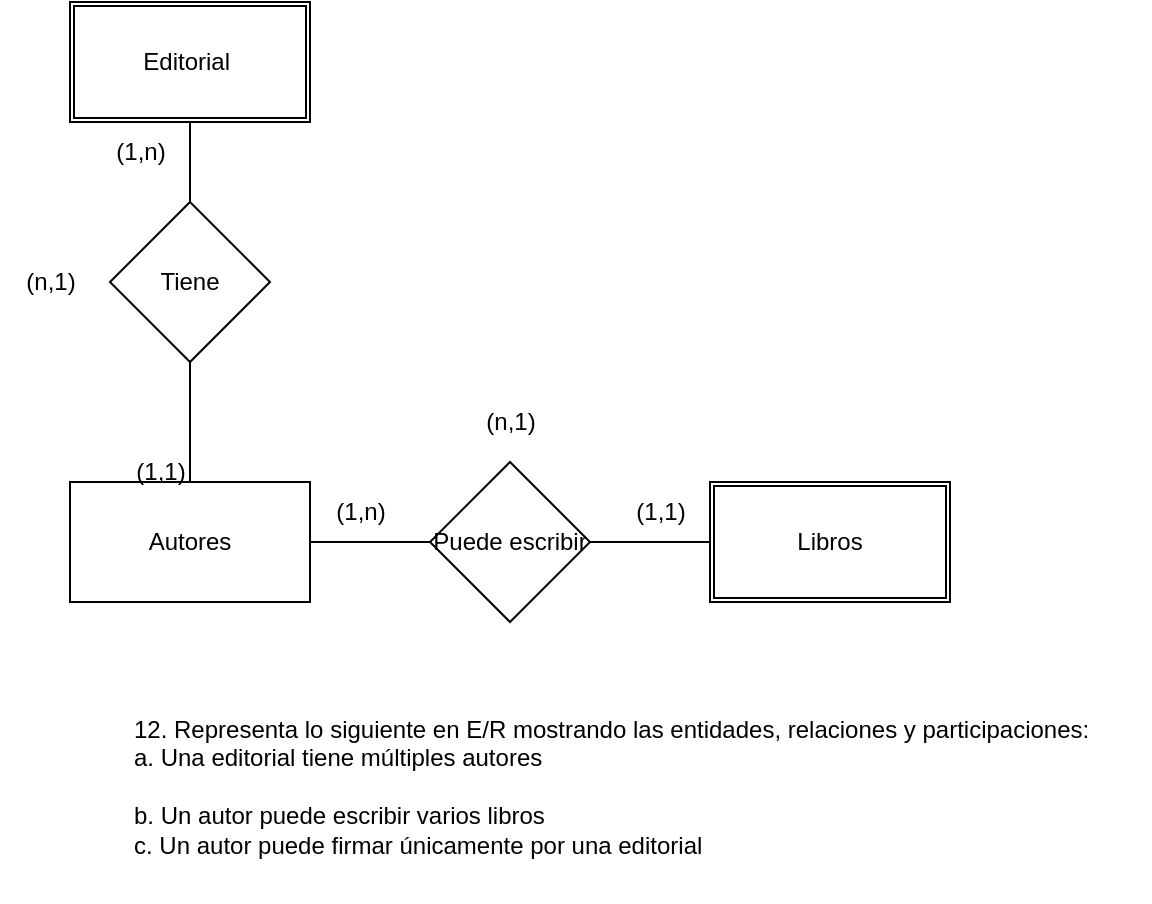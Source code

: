 <mxfile version="20.4.0" type="google"><diagram id="rtkQuD5vgsON7A2ZCNSz" name="Página-1"><mxGraphModel grid="1" page="1" gridSize="10" guides="1" tooltips="1" connect="1" arrows="1" fold="1" pageScale="1" pageWidth="827" pageHeight="1169" math="0" shadow="0"><root><mxCell id="0"/><mxCell id="1" parent="0"/><mxCell id="Nh4sjd6F5bHhTOh6XTrx-1" value="12. Representa lo siguiente en E/R mostrando las entidades, relaciones y participaciones:&#10;a. Una editorial tiene múltiples autores&#10;&#10;b. Un autor puede escribir varios libros&#10;c. Un autor puede firmar únicamente por una editorial" style="text;whiteSpace=wrap;html=1;" vertex="1" parent="1"><mxGeometry x="110" y="400" width="510" height="100" as="geometry"/></mxCell><mxCell id="Nh4sjd6F5bHhTOh6XTrx-2" value="Editorial&amp;nbsp;" style="shape=ext;double=1;rounded=0;whiteSpace=wrap;html=1;" vertex="1" parent="1"><mxGeometry x="80" y="50" width="120" height="60" as="geometry"/></mxCell><mxCell id="Nh4sjd6F5bHhTOh6XTrx-3" value="Tiene" style="rhombus;whiteSpace=wrap;html=1;" vertex="1" parent="1"><mxGeometry x="100" y="150" width="80" height="80" as="geometry"/></mxCell><mxCell id="Nh4sjd6F5bHhTOh6XTrx-4" value="Autores" style="rounded=0;whiteSpace=wrap;html=1;" vertex="1" parent="1"><mxGeometry x="80" y="290" width="120" height="60" as="geometry"/></mxCell><mxCell id="Nh4sjd6F5bHhTOh6XTrx-5" value="" style="endArrow=none;html=1;rounded=0;entryX=0.5;entryY=1;entryDx=0;entryDy=0;" edge="1" parent="1" source="Nh4sjd6F5bHhTOh6XTrx-3" target="Nh4sjd6F5bHhTOh6XTrx-2"><mxGeometry width="50" height="50" relative="1" as="geometry"><mxPoint x="160" y="270" as="sourcePoint"/><mxPoint x="210" y="220" as="targetPoint"/></mxGeometry></mxCell><mxCell id="Nh4sjd6F5bHhTOh6XTrx-6" value="" style="endArrow=none;html=1;rounded=0;exitX=0.5;exitY=0;exitDx=0;exitDy=0;entryX=0.5;entryY=1;entryDx=0;entryDy=0;" edge="1" parent="1" source="Nh4sjd6F5bHhTOh6XTrx-4" target="Nh4sjd6F5bHhTOh6XTrx-3"><mxGeometry width="50" height="50" relative="1" as="geometry"><mxPoint x="160" y="270" as="sourcePoint"/><mxPoint x="210" y="220" as="targetPoint"/></mxGeometry></mxCell><mxCell id="Nh4sjd6F5bHhTOh6XTrx-7" value="Puede escribir" style="rhombus;whiteSpace=wrap;html=1;" vertex="1" parent="1"><mxGeometry x="260" y="280" width="80" height="80" as="geometry"/></mxCell><mxCell id="Nh4sjd6F5bHhTOh6XTrx-8" value="Libros" style="shape=ext;double=1;rounded=0;whiteSpace=wrap;html=1;" vertex="1" parent="1"><mxGeometry x="400" y="290" width="120" height="60" as="geometry"/></mxCell><mxCell id="Nh4sjd6F5bHhTOh6XTrx-9" value="" style="endArrow=none;html=1;rounded=0;exitX=1;exitY=0.5;exitDx=0;exitDy=0;" edge="1" parent="1" source="Nh4sjd6F5bHhTOh6XTrx-4" target="Nh4sjd6F5bHhTOh6XTrx-7"><mxGeometry width="50" height="50" relative="1" as="geometry"><mxPoint x="390" y="430" as="sourcePoint"/><mxPoint x="440" y="380" as="targetPoint"/></mxGeometry></mxCell><mxCell id="Nh4sjd6F5bHhTOh6XTrx-10" value="" style="endArrow=none;html=1;rounded=0;exitX=1;exitY=0.5;exitDx=0;exitDy=0;entryX=0;entryY=0.5;entryDx=0;entryDy=0;" edge="1" parent="1" source="Nh4sjd6F5bHhTOh6XTrx-7" target="Nh4sjd6F5bHhTOh6XTrx-8"><mxGeometry width="50" height="50" relative="1" as="geometry"><mxPoint x="390" y="430" as="sourcePoint"/><mxPoint x="440" y="380" as="targetPoint"/></mxGeometry></mxCell><mxCell id="Nh4sjd6F5bHhTOh6XTrx-11" value="(1,n)" style="text;html=1;align=center;verticalAlign=middle;resizable=0;points=[];autosize=1;strokeColor=none;fillColor=none;" vertex="1" parent="1"><mxGeometry x="90" y="110" width="50" height="30" as="geometry"/></mxCell><mxCell id="Nh4sjd6F5bHhTOh6XTrx-13" value="(1,1)" style="text;html=1;align=center;verticalAlign=middle;resizable=0;points=[];autosize=1;strokeColor=none;fillColor=none;" vertex="1" parent="1"><mxGeometry x="100" y="270" width="50" height="30" as="geometry"/></mxCell><mxCell id="Nh4sjd6F5bHhTOh6XTrx-14" value="(n,1)" style="text;html=1;align=center;verticalAlign=middle;resizable=0;points=[];autosize=1;strokeColor=none;fillColor=none;" vertex="1" parent="1"><mxGeometry x="45" y="175" width="50" height="30" as="geometry"/></mxCell><mxCell id="Nh4sjd6F5bHhTOh6XTrx-15" value="(1,n)" style="text;html=1;align=center;verticalAlign=middle;resizable=0;points=[];autosize=1;strokeColor=none;fillColor=none;" vertex="1" parent="1"><mxGeometry x="200" y="290" width="50" height="30" as="geometry"/></mxCell><mxCell id="Nh4sjd6F5bHhTOh6XTrx-16" value="(1,1)" style="text;html=1;align=center;verticalAlign=middle;resizable=0;points=[];autosize=1;strokeColor=none;fillColor=none;" vertex="1" parent="1"><mxGeometry x="350" y="290" width="50" height="30" as="geometry"/></mxCell><mxCell id="Nh4sjd6F5bHhTOh6XTrx-17" value="(n,1)" style="text;html=1;align=center;verticalAlign=middle;resizable=0;points=[];autosize=1;strokeColor=none;fillColor=none;" vertex="1" parent="1"><mxGeometry x="275" y="245" width="50" height="30" as="geometry"/></mxCell></root></mxGraphModel></diagram></mxfile>